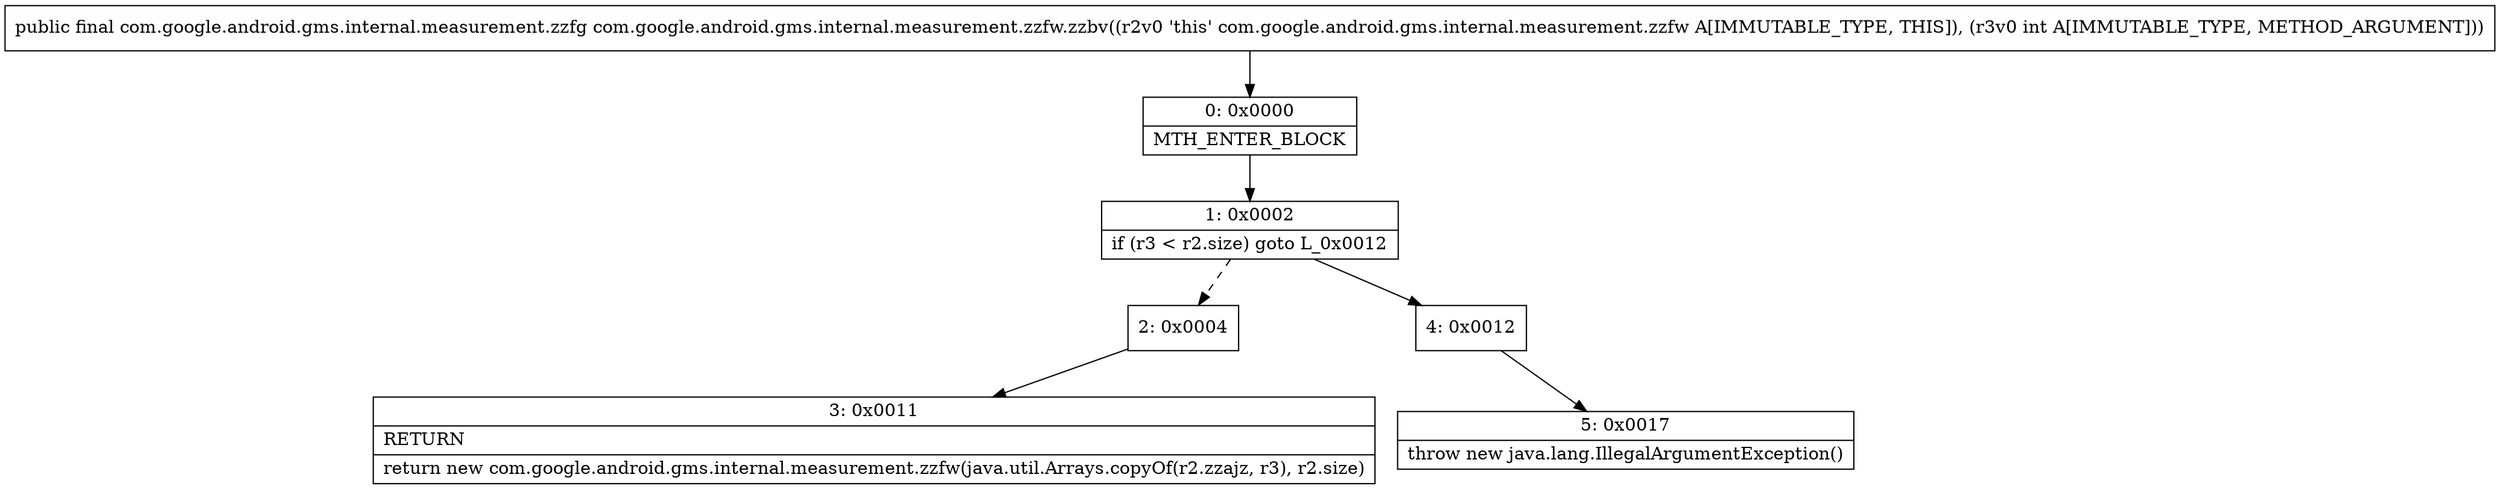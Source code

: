 digraph "CFG forcom.google.android.gms.internal.measurement.zzfw.zzbv(I)Lcom\/google\/android\/gms\/internal\/measurement\/zzfg;" {
Node_0 [shape=record,label="{0\:\ 0x0000|MTH_ENTER_BLOCK\l}"];
Node_1 [shape=record,label="{1\:\ 0x0002|if (r3 \< r2.size) goto L_0x0012\l}"];
Node_2 [shape=record,label="{2\:\ 0x0004}"];
Node_3 [shape=record,label="{3\:\ 0x0011|RETURN\l|return new com.google.android.gms.internal.measurement.zzfw(java.util.Arrays.copyOf(r2.zzajz, r3), r2.size)\l}"];
Node_4 [shape=record,label="{4\:\ 0x0012}"];
Node_5 [shape=record,label="{5\:\ 0x0017|throw new java.lang.IllegalArgumentException()\l}"];
MethodNode[shape=record,label="{public final com.google.android.gms.internal.measurement.zzfg com.google.android.gms.internal.measurement.zzfw.zzbv((r2v0 'this' com.google.android.gms.internal.measurement.zzfw A[IMMUTABLE_TYPE, THIS]), (r3v0 int A[IMMUTABLE_TYPE, METHOD_ARGUMENT])) }"];
MethodNode -> Node_0;
Node_0 -> Node_1;
Node_1 -> Node_2[style=dashed];
Node_1 -> Node_4;
Node_2 -> Node_3;
Node_4 -> Node_5;
}

